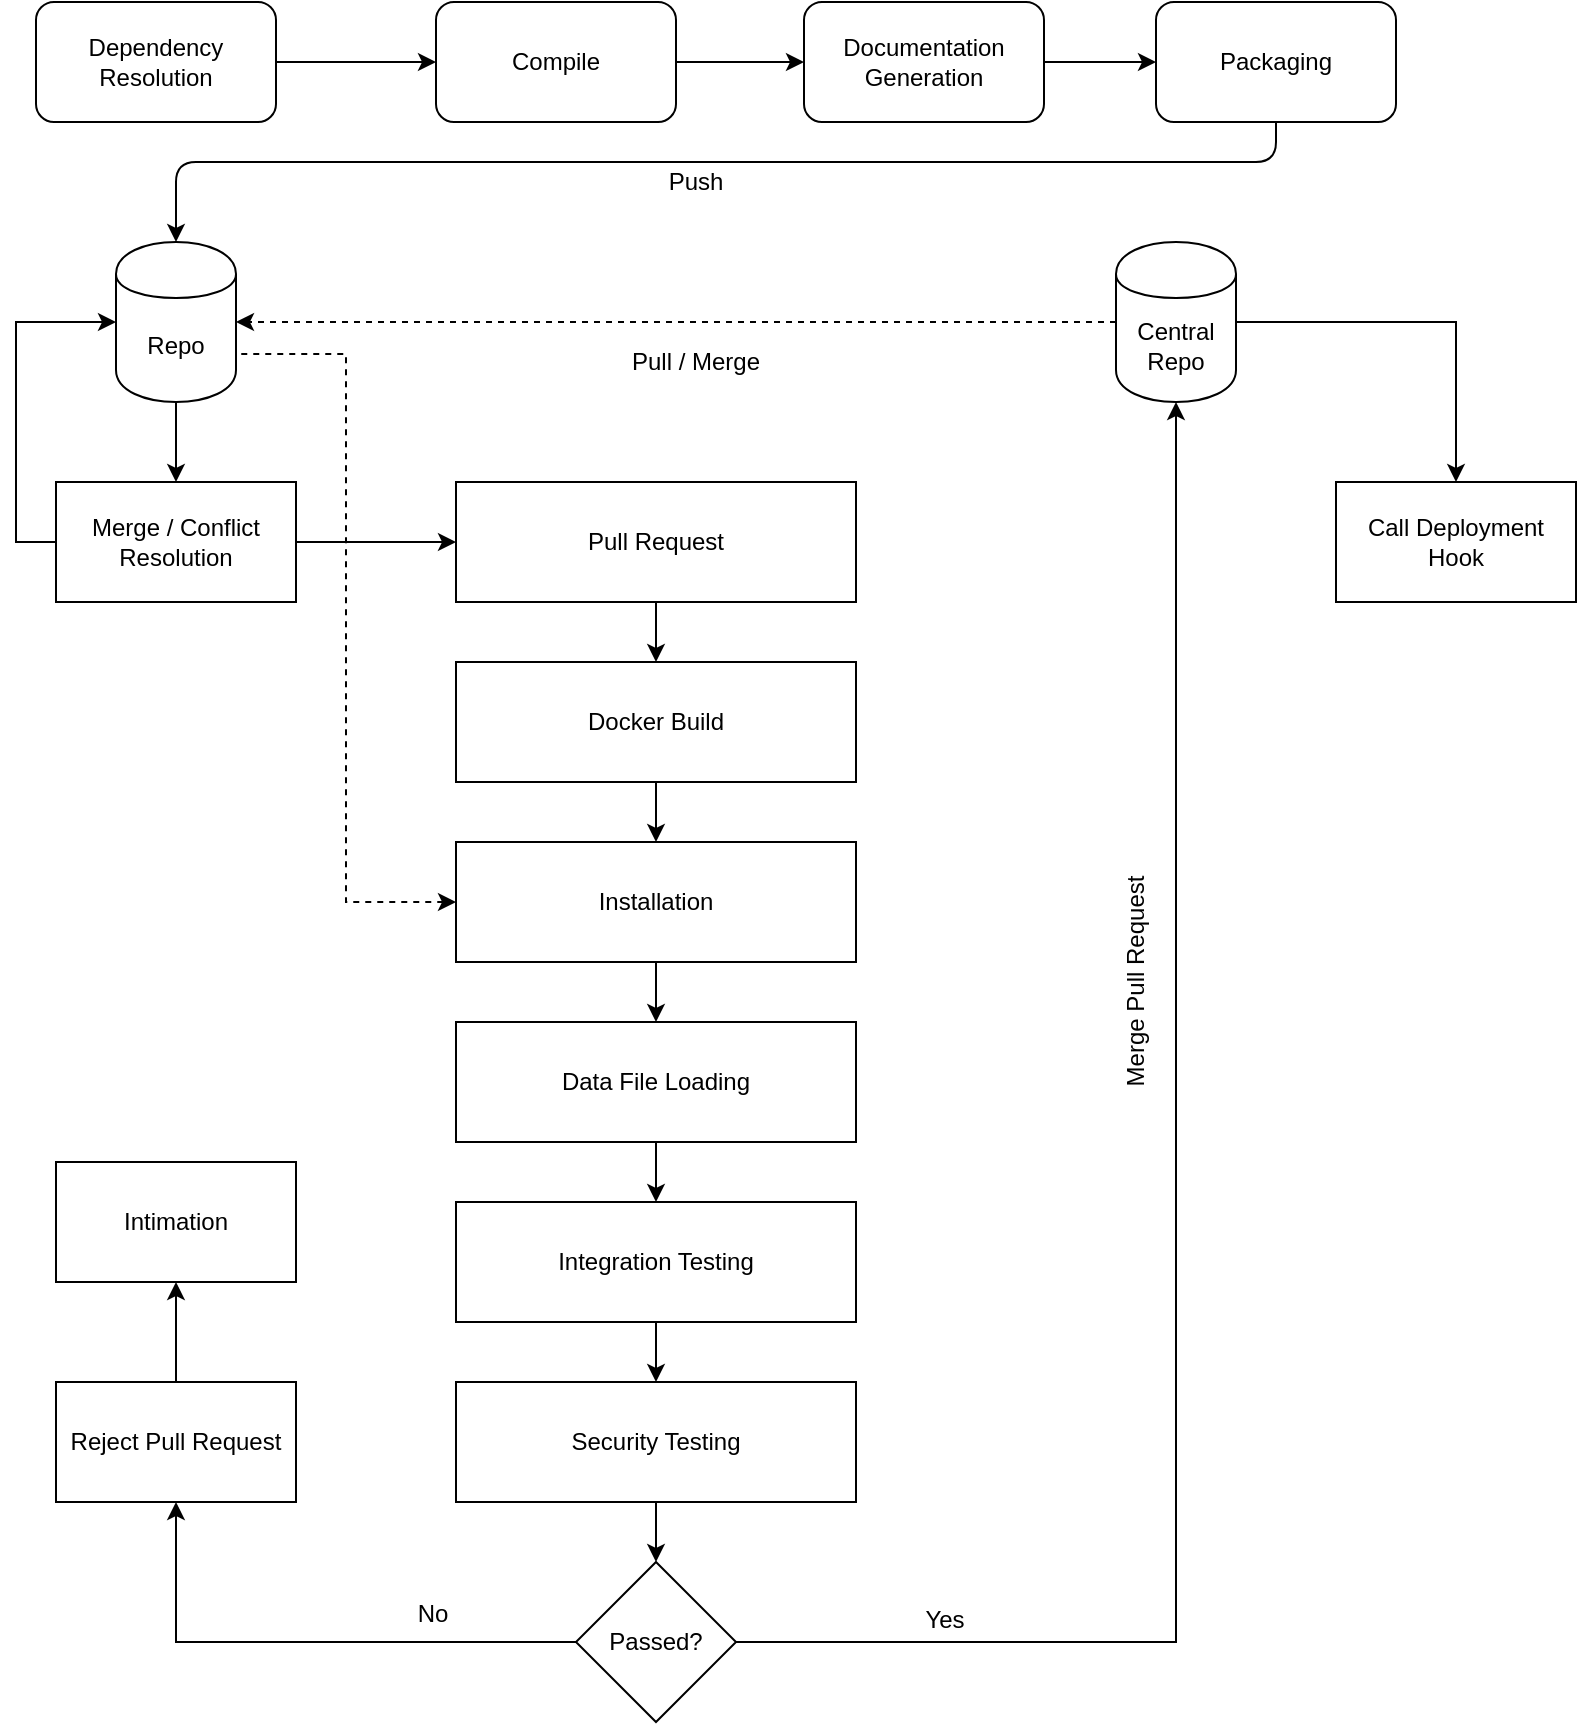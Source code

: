 <mxfile version="13.0.6" type="github"><diagram id="6IjdEVraaFJfY3Wlal5V" name="Page-1"><mxGraphModel dx="946" dy="628" grid="1" gridSize="10" guides="1" tooltips="1" connect="1" arrows="1" fold="1" page="1" pageScale="1" pageWidth="827" pageHeight="1169" math="0" shadow="0"><root><mxCell id="0"/><mxCell id="1" parent="0"/><mxCell id="YoEGFT4kN-MiwS7PGK1a-5" style="edgeStyle=orthogonalEdgeStyle;rounded=0;orthogonalLoop=1;jettySize=auto;html=1;exitX=1;exitY=0.5;exitDx=0;exitDy=0;" edge="1" parent="1" source="YoEGFT4kN-MiwS7PGK1a-2" target="YoEGFT4kN-MiwS7PGK1a-3"><mxGeometry relative="1" as="geometry"/></mxCell><mxCell id="YoEGFT4kN-MiwS7PGK1a-2" value="Dependency Resolution" style="rounded=1;whiteSpace=wrap;html=1;" vertex="1" parent="1"><mxGeometry x="30" y="40" width="120" height="60" as="geometry"/></mxCell><mxCell id="YoEGFT4kN-MiwS7PGK1a-7" style="edgeStyle=orthogonalEdgeStyle;rounded=0;orthogonalLoop=1;jettySize=auto;html=1;exitX=1;exitY=0.5;exitDx=0;exitDy=0;entryX=0;entryY=0.5;entryDx=0;entryDy=0;" edge="1" parent="1" source="YoEGFT4kN-MiwS7PGK1a-3" target="YoEGFT4kN-MiwS7PGK1a-6"><mxGeometry relative="1" as="geometry"/></mxCell><mxCell id="YoEGFT4kN-MiwS7PGK1a-3" value="Compile" style="rounded=1;whiteSpace=wrap;html=1;" vertex="1" parent="1"><mxGeometry x="230" y="40" width="120" height="60" as="geometry"/></mxCell><mxCell id="YoEGFT4kN-MiwS7PGK1a-9" style="edgeStyle=orthogonalEdgeStyle;rounded=0;orthogonalLoop=1;jettySize=auto;html=1;exitX=1;exitY=0.5;exitDx=0;exitDy=0;" edge="1" parent="1" source="YoEGFT4kN-MiwS7PGK1a-6" target="YoEGFT4kN-MiwS7PGK1a-8"><mxGeometry relative="1" as="geometry"/></mxCell><mxCell id="YoEGFT4kN-MiwS7PGK1a-6" value="Documentation Generation" style="rounded=1;whiteSpace=wrap;html=1;" vertex="1" parent="1"><mxGeometry x="414" y="40" width="120" height="60" as="geometry"/></mxCell><mxCell id="YoEGFT4kN-MiwS7PGK1a-8" value="Packaging" style="rounded=1;whiteSpace=wrap;html=1;" vertex="1" parent="1"><mxGeometry x="590" y="40" width="120" height="60" as="geometry"/></mxCell><mxCell id="YoEGFT4kN-MiwS7PGK1a-43" style="edgeStyle=orthogonalEdgeStyle;rounded=0;comic=0;orthogonalLoop=1;jettySize=auto;html=1;exitX=0;exitY=0.5;exitDx=0;exitDy=0;entryX=0;entryY=0.5;entryDx=0;entryDy=0;startArrow=classic;startFill=1;endArrow=none;endFill=0;" edge="1" parent="1" source="YoEGFT4kN-MiwS7PGK1a-12" target="YoEGFT4kN-MiwS7PGK1a-22"><mxGeometry relative="1" as="geometry"><Array as="points"><mxPoint x="20" y="200"/><mxPoint x="20" y="310"/></Array></mxGeometry></mxCell><mxCell id="YoEGFT4kN-MiwS7PGK1a-12" value="Repo" style="shape=cylinder;whiteSpace=wrap;html=1;boundedLbl=1;backgroundOutline=1;" vertex="1" parent="1"><mxGeometry x="70" y="160" width="60" height="80" as="geometry"/></mxCell><mxCell id="YoEGFT4kN-MiwS7PGK1a-13" value="" style="endArrow=none;html=1;entryX=0.5;entryY=1;entryDx=0;entryDy=0;exitX=0.5;exitY=0;exitDx=0;exitDy=0;endFill=0;startArrow=classic;startFill=1;" edge="1" parent="1" source="YoEGFT4kN-MiwS7PGK1a-12" target="YoEGFT4kN-MiwS7PGK1a-8"><mxGeometry width="50" height="50" relative="1" as="geometry"><mxPoint x="390" y="360" as="sourcePoint"/><mxPoint x="440" y="310" as="targetPoint"/><Array as="points"><mxPoint x="100" y="120"/><mxPoint x="650" y="120"/></Array></mxGeometry></mxCell><mxCell id="YoEGFT4kN-MiwS7PGK1a-14" value="Push" style="text;html=1;strokeColor=none;fillColor=none;align=center;verticalAlign=middle;whiteSpace=wrap;rounded=0;" vertex="1" parent="1"><mxGeometry x="340" y="120" width="40" height="20" as="geometry"/></mxCell><mxCell id="YoEGFT4kN-MiwS7PGK1a-42" style="edgeStyle=orthogonalEdgeStyle;rounded=0;comic=0;orthogonalLoop=1;jettySize=auto;html=1;exitX=0.5;exitY=1;exitDx=0;exitDy=0;entryX=1;entryY=0.5;entryDx=0;entryDy=0;startArrow=classic;startFill=1;endArrow=none;endFill=0;" edge="1" parent="1" source="YoEGFT4kN-MiwS7PGK1a-16" target="YoEGFT4kN-MiwS7PGK1a-40"><mxGeometry relative="1" as="geometry"/></mxCell><mxCell id="YoEGFT4kN-MiwS7PGK1a-16" value="Central Repo" style="shape=cylinder;whiteSpace=wrap;html=1;boundedLbl=1;backgroundOutline=1;" vertex="1" parent="1"><mxGeometry x="570" y="160" width="60" height="80" as="geometry"/></mxCell><mxCell id="YoEGFT4kN-MiwS7PGK1a-17" value="" style="endArrow=classic;html=1;exitX=0;exitY=0.5;exitDx=0;exitDy=0;entryX=1;entryY=0.5;entryDx=0;entryDy=0;comic=0;dashed=1;" edge="1" parent="1" source="YoEGFT4kN-MiwS7PGK1a-16" target="YoEGFT4kN-MiwS7PGK1a-12"><mxGeometry width="50" height="50" relative="1" as="geometry"><mxPoint x="400" y="300" as="sourcePoint"/><mxPoint x="450" y="250" as="targetPoint"/></mxGeometry></mxCell><mxCell id="YoEGFT4kN-MiwS7PGK1a-18" value="Pull / Merge" style="text;html=1;strokeColor=none;fillColor=none;align=center;verticalAlign=middle;whiteSpace=wrap;rounded=0;" vertex="1" parent="1"><mxGeometry x="300" y="210" width="120" height="20" as="geometry"/></mxCell><mxCell id="YoEGFT4kN-MiwS7PGK1a-24" style="edgeStyle=orthogonalEdgeStyle;rounded=0;comic=0;orthogonalLoop=1;jettySize=auto;html=1;exitX=0.5;exitY=0;exitDx=0;exitDy=0;entryX=0.5;entryY=1;entryDx=0;entryDy=0;startArrow=classic;startFill=1;endArrow=none;endFill=0;" edge="1" parent="1" source="YoEGFT4kN-MiwS7PGK1a-22" target="YoEGFT4kN-MiwS7PGK1a-12"><mxGeometry relative="1" as="geometry"/></mxCell><mxCell id="YoEGFT4kN-MiwS7PGK1a-22" value="Merge / Conflict Resolution" style="whiteSpace=wrap;html=1;" vertex="1" parent="1"><mxGeometry x="40" y="280" width="120" height="60" as="geometry"/></mxCell><mxCell id="YoEGFT4kN-MiwS7PGK1a-26" style="edgeStyle=orthogonalEdgeStyle;rounded=0;comic=0;orthogonalLoop=1;jettySize=auto;html=1;exitX=0;exitY=0.5;exitDx=0;exitDy=0;entryX=1;entryY=0.5;entryDx=0;entryDy=0;startArrow=classic;startFill=1;endArrow=none;endFill=0;" edge="1" parent="1" source="YoEGFT4kN-MiwS7PGK1a-25" target="YoEGFT4kN-MiwS7PGK1a-22"><mxGeometry relative="1" as="geometry"/></mxCell><mxCell id="YoEGFT4kN-MiwS7PGK1a-25" value="Pull Request" style="whiteSpace=wrap;html=1;" vertex="1" parent="1"><mxGeometry x="240" y="280" width="200" height="60" as="geometry"/></mxCell><mxCell id="YoEGFT4kN-MiwS7PGK1a-39" style="edgeStyle=orthogonalEdgeStyle;rounded=0;comic=0;orthogonalLoop=1;jettySize=auto;html=1;exitX=0.5;exitY=0;exitDx=0;exitDy=0;entryX=0.5;entryY=1;entryDx=0;entryDy=0;startArrow=classic;startFill=1;endArrow=none;endFill=0;" edge="1" parent="1" source="YoEGFT4kN-MiwS7PGK1a-29" target="YoEGFT4kN-MiwS7PGK1a-25"><mxGeometry relative="1" as="geometry"/></mxCell><mxCell id="YoEGFT4kN-MiwS7PGK1a-29" value="Docker Build" style="whiteSpace=wrap;html=1;" vertex="1" parent="1"><mxGeometry x="240" y="370" width="200" height="60" as="geometry"/></mxCell><mxCell id="YoEGFT4kN-MiwS7PGK1a-38" style="edgeStyle=orthogonalEdgeStyle;rounded=0;comic=0;orthogonalLoop=1;jettySize=auto;html=1;exitX=0.5;exitY=0;exitDx=0;exitDy=0;entryX=0.5;entryY=1;entryDx=0;entryDy=0;startArrow=classic;startFill=1;endArrow=none;endFill=0;" edge="1" parent="1" source="YoEGFT4kN-MiwS7PGK1a-30" target="YoEGFT4kN-MiwS7PGK1a-29"><mxGeometry relative="1" as="geometry"/></mxCell><mxCell id="YoEGFT4kN-MiwS7PGK1a-45" style="edgeStyle=orthogonalEdgeStyle;rounded=0;comic=0;orthogonalLoop=1;jettySize=auto;html=1;exitX=0;exitY=0.5;exitDx=0;exitDy=0;entryX=1;entryY=0.7;entryDx=0;entryDy=0;startArrow=classic;startFill=1;endArrow=none;endFill=0;dashed=1;" edge="1" parent="1" source="YoEGFT4kN-MiwS7PGK1a-30" target="YoEGFT4kN-MiwS7PGK1a-12"><mxGeometry relative="1" as="geometry"/></mxCell><mxCell id="YoEGFT4kN-MiwS7PGK1a-30" value="Installation" style="whiteSpace=wrap;html=1;" vertex="1" parent="1"><mxGeometry x="240" y="460" width="200" height="60" as="geometry"/></mxCell><mxCell id="YoEGFT4kN-MiwS7PGK1a-37" style="edgeStyle=orthogonalEdgeStyle;rounded=0;comic=0;orthogonalLoop=1;jettySize=auto;html=1;exitX=0.5;exitY=0;exitDx=0;exitDy=0;entryX=0.5;entryY=1;entryDx=0;entryDy=0;startArrow=classic;startFill=1;endArrow=none;endFill=0;" edge="1" parent="1" source="YoEGFT4kN-MiwS7PGK1a-32" target="YoEGFT4kN-MiwS7PGK1a-30"><mxGeometry relative="1" as="geometry"/></mxCell><mxCell id="YoEGFT4kN-MiwS7PGK1a-32" value="Data File Loading" style="whiteSpace=wrap;html=1;" vertex="1" parent="1"><mxGeometry x="240" y="550" width="200" height="60" as="geometry"/></mxCell><mxCell id="YoEGFT4kN-MiwS7PGK1a-36" style="edgeStyle=orthogonalEdgeStyle;rounded=0;comic=0;orthogonalLoop=1;jettySize=auto;html=1;exitX=0.5;exitY=0;exitDx=0;exitDy=0;entryX=0.5;entryY=1;entryDx=0;entryDy=0;startArrow=classic;startFill=1;endArrow=none;endFill=0;" edge="1" parent="1" source="YoEGFT4kN-MiwS7PGK1a-33" target="YoEGFT4kN-MiwS7PGK1a-32"><mxGeometry relative="1" as="geometry"/></mxCell><mxCell id="YoEGFT4kN-MiwS7PGK1a-33" value="Integration Testing" style="whiteSpace=wrap;html=1;" vertex="1" parent="1"><mxGeometry x="240" y="640" width="200" height="60" as="geometry"/></mxCell><mxCell id="YoEGFT4kN-MiwS7PGK1a-35" style="edgeStyle=orthogonalEdgeStyle;rounded=0;comic=0;orthogonalLoop=1;jettySize=auto;html=1;exitX=0.5;exitY=0;exitDx=0;exitDy=0;entryX=0.5;entryY=1;entryDx=0;entryDy=0;startArrow=classic;startFill=1;endArrow=none;endFill=0;" edge="1" parent="1" source="YoEGFT4kN-MiwS7PGK1a-34" target="YoEGFT4kN-MiwS7PGK1a-33"><mxGeometry relative="1" as="geometry"/></mxCell><mxCell id="YoEGFT4kN-MiwS7PGK1a-34" value="Security Testing" style="whiteSpace=wrap;html=1;" vertex="1" parent="1"><mxGeometry x="240" y="730" width="200" height="60" as="geometry"/></mxCell><mxCell id="YoEGFT4kN-MiwS7PGK1a-41" style="edgeStyle=orthogonalEdgeStyle;rounded=0;comic=0;orthogonalLoop=1;jettySize=auto;html=1;exitX=0.5;exitY=0;exitDx=0;exitDy=0;entryX=0.5;entryY=1;entryDx=0;entryDy=0;startArrow=classic;startFill=1;endArrow=none;endFill=0;" edge="1" parent="1" source="YoEGFT4kN-MiwS7PGK1a-40" target="YoEGFT4kN-MiwS7PGK1a-34"><mxGeometry relative="1" as="geometry"/></mxCell><mxCell id="YoEGFT4kN-MiwS7PGK1a-40" value="Passed?" style="rhombus;whiteSpace=wrap;html=1;" vertex="1" parent="1"><mxGeometry x="300" y="820" width="80" height="80" as="geometry"/></mxCell><mxCell id="YoEGFT4kN-MiwS7PGK1a-47" style="edgeStyle=orthogonalEdgeStyle;rounded=0;comic=0;orthogonalLoop=1;jettySize=auto;html=1;exitX=0.5;exitY=1;exitDx=0;exitDy=0;entryX=0;entryY=0.5;entryDx=0;entryDy=0;startArrow=classic;startFill=1;endArrow=none;endFill=0;" edge="1" parent="1" source="YoEGFT4kN-MiwS7PGK1a-46" target="YoEGFT4kN-MiwS7PGK1a-40"><mxGeometry relative="1" as="geometry"/></mxCell><mxCell id="YoEGFT4kN-MiwS7PGK1a-46" value="Reject Pull Request" style="whiteSpace=wrap;html=1;" vertex="1" parent="1"><mxGeometry x="40" y="730" width="120" height="60" as="geometry"/></mxCell><mxCell id="YoEGFT4kN-MiwS7PGK1a-49" style="edgeStyle=orthogonalEdgeStyle;rounded=0;comic=0;orthogonalLoop=1;jettySize=auto;html=1;exitX=0.5;exitY=1;exitDx=0;exitDy=0;entryX=0.5;entryY=0;entryDx=0;entryDy=0;startArrow=classic;startFill=1;endArrow=none;endFill=0;" edge="1" parent="1" source="YoEGFT4kN-MiwS7PGK1a-48" target="YoEGFT4kN-MiwS7PGK1a-46"><mxGeometry relative="1" as="geometry"/></mxCell><mxCell id="YoEGFT4kN-MiwS7PGK1a-48" value="Intimation" style="whiteSpace=wrap;html=1;" vertex="1" parent="1"><mxGeometry x="40" y="620" width="120" height="60" as="geometry"/></mxCell><mxCell id="YoEGFT4kN-MiwS7PGK1a-50" value="No" style="text;html=1;align=center;verticalAlign=middle;resizable=0;points=[];autosize=1;" vertex="1" parent="1"><mxGeometry x="213" y="836" width="30" height="20" as="geometry"/></mxCell><mxCell id="YoEGFT4kN-MiwS7PGK1a-51" value="Yes" style="text;html=1;align=center;verticalAlign=middle;resizable=0;points=[];autosize=1;" vertex="1" parent="1"><mxGeometry x="464" y="839" width="40" height="20" as="geometry"/></mxCell><mxCell id="YoEGFT4kN-MiwS7PGK1a-52" value="Merge Pull Request" style="text;html=1;align=center;verticalAlign=middle;resizable=0;points=[];autosize=1;rotation=-90;" vertex="1" parent="1"><mxGeometry x="520" y="520" width="120" height="20" as="geometry"/></mxCell><mxCell id="YoEGFT4kN-MiwS7PGK1a-54" style="edgeStyle=orthogonalEdgeStyle;rounded=0;comic=0;orthogonalLoop=1;jettySize=auto;html=1;exitX=0.5;exitY=0;exitDx=0;exitDy=0;entryX=1;entryY=0.5;entryDx=0;entryDy=0;startArrow=classic;startFill=1;endArrow=none;endFill=0;" edge="1" parent="1" source="YoEGFT4kN-MiwS7PGK1a-53" target="YoEGFT4kN-MiwS7PGK1a-16"><mxGeometry relative="1" as="geometry"/></mxCell><mxCell id="YoEGFT4kN-MiwS7PGK1a-53" value="Call Deployment Hook" style="whiteSpace=wrap;html=1;" vertex="1" parent="1"><mxGeometry x="680" y="280" width="120" height="60" as="geometry"/></mxCell></root></mxGraphModel></diagram></mxfile>